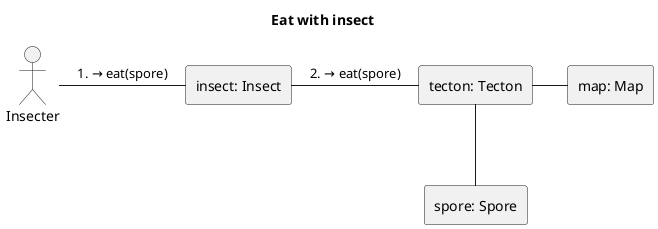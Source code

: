 
@startuml Eat with insect
title Eat with insect
skinparam linestyle ortho
actor Insecter as 0
rectangle "map: Map" as 1
rectangle "tecton: Tecton" as 2.1
rectangle "insect: Insect" as 3
rectangle "spore: Spore" as 4

0 -right- 3 :  1. → eat(spore)
3 -right- 2.1:  2. → eat(spore)
2.1 -right- 1
2.1 -- 4

@enduml
